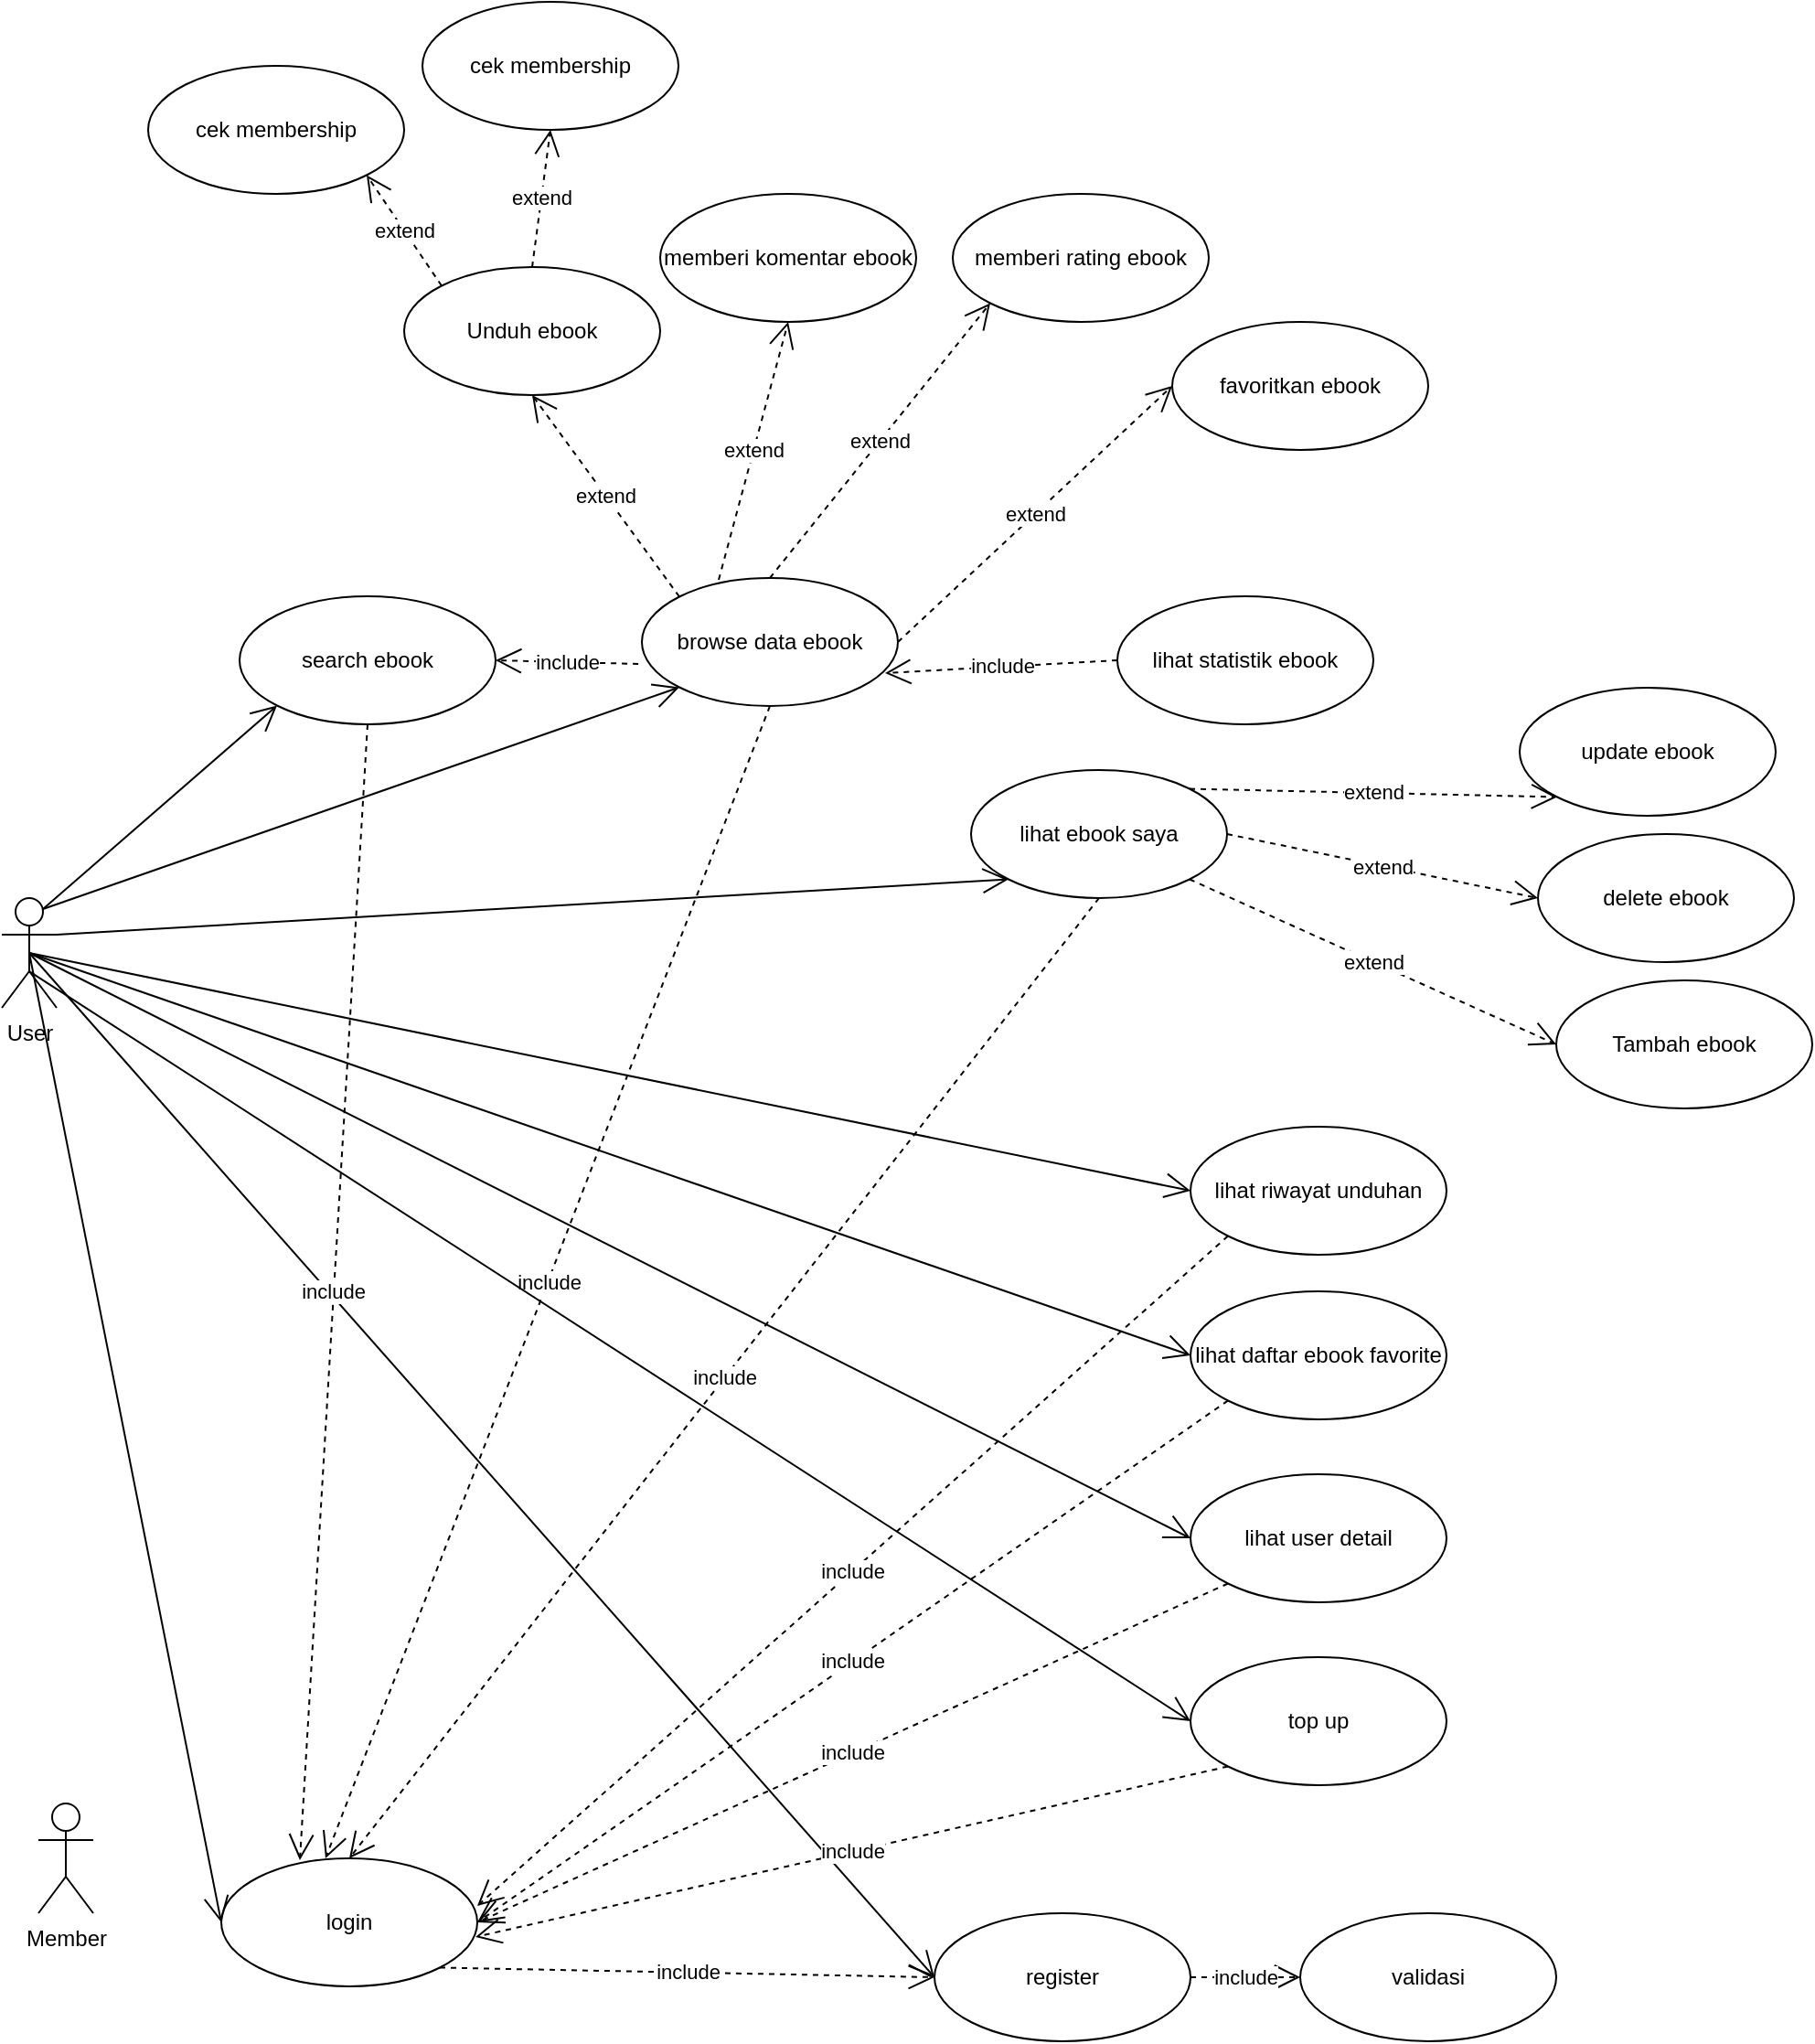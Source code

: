 <mxfile version="24.3.1" type="github">
  <diagram name="Page-1" id="VRgatiDFL3xRCRDLOtnf">
    <mxGraphModel dx="1420" dy="1933" grid="1" gridSize="10" guides="1" tooltips="1" connect="1" arrows="1" fold="1" page="1" pageScale="1" pageWidth="850" pageHeight="1100" math="0" shadow="0">
      <root>
        <mxCell id="0" />
        <mxCell id="1" parent="0" />
        <mxCell id="fy4yYYnd7suLlGbqgRSj-1" value="User" style="shape=umlActor;verticalLabelPosition=bottom;verticalAlign=top;html=1;" parent="1" vertex="1">
          <mxGeometry x="20" y="-95" width="30" height="60" as="geometry" />
        </mxCell>
        <mxCell id="fy4yYYnd7suLlGbqgRSj-2" value="Unduh ebook" style="ellipse;whiteSpace=wrap;html=1;" parent="1" vertex="1">
          <mxGeometry x="240" y="-440" width="140" height="70" as="geometry" />
        </mxCell>
        <mxCell id="fy4yYYnd7suLlGbqgRSj-10" value="Member" style="shape=umlActor;verticalLabelPosition=bottom;verticalAlign=top;html=1;" parent="1" vertex="1">
          <mxGeometry x="40" y="400" width="30" height="60" as="geometry" />
        </mxCell>
        <mxCell id="fy4yYYnd7suLlGbqgRSj-12" value="login" style="ellipse;whiteSpace=wrap;html=1;" parent="1" vertex="1">
          <mxGeometry x="140" y="430" width="140" height="70" as="geometry" />
        </mxCell>
        <mxCell id="fy4yYYnd7suLlGbqgRSj-14" value="register" style="ellipse;whiteSpace=wrap;html=1;" parent="1" vertex="1">
          <mxGeometry x="530" y="460" width="140" height="70" as="geometry" />
        </mxCell>
        <mxCell id="fy4yYYnd7suLlGbqgRSj-15" value="" style="endArrow=open;endFill=1;endSize=12;html=1;rounded=0;exitX=0.5;exitY=0.5;exitDx=0;exitDy=0;exitPerimeter=0;entryX=0;entryY=0.5;entryDx=0;entryDy=0;" parent="1" source="fy4yYYnd7suLlGbqgRSj-1" target="fy4yYYnd7suLlGbqgRSj-12" edge="1">
          <mxGeometry width="160" relative="1" as="geometry">
            <mxPoint x="65" y="260" as="sourcePoint" />
            <mxPoint x="435" y="95" as="targetPoint" />
          </mxGeometry>
        </mxCell>
        <mxCell id="fy4yYYnd7suLlGbqgRSj-16" value="" style="endArrow=open;endFill=1;endSize=12;html=1;rounded=0;exitX=0.5;exitY=0.5;exitDx=0;exitDy=0;exitPerimeter=0;entryX=0;entryY=0.5;entryDx=0;entryDy=0;" parent="1" source="fy4yYYnd7suLlGbqgRSj-1" target="fy4yYYnd7suLlGbqgRSj-14" edge="1">
          <mxGeometry width="160" relative="1" as="geometry">
            <mxPoint x="65" y="260" as="sourcePoint" />
            <mxPoint x="250" y="260" as="targetPoint" />
          </mxGeometry>
        </mxCell>
        <mxCell id="fy4yYYnd7suLlGbqgRSj-20" value="include" style="endArrow=open;endSize=12;dashed=1;html=1;rounded=0;exitX=1;exitY=1;exitDx=0;exitDy=0;entryX=0;entryY=0.5;entryDx=0;entryDy=0;" parent="1" source="fy4yYYnd7suLlGbqgRSj-12" target="fy4yYYnd7suLlGbqgRSj-14" edge="1">
          <mxGeometry width="160" relative="1" as="geometry">
            <mxPoint x="560" y="195" as="sourcePoint" />
            <mxPoint x="570" y="470" as="targetPoint" />
          </mxGeometry>
        </mxCell>
        <mxCell id="fy4yYYnd7suLlGbqgRSj-21" value="validasi" style="ellipse;whiteSpace=wrap;html=1;" parent="1" vertex="1">
          <mxGeometry x="730" y="460" width="140" height="70" as="geometry" />
        </mxCell>
        <mxCell id="fy4yYYnd7suLlGbqgRSj-22" value="include" style="endArrow=open;endSize=12;dashed=1;html=1;rounded=0;exitX=1;exitY=0.5;exitDx=0;exitDy=0;entryX=0;entryY=0.5;entryDx=0;entryDy=0;" parent="1" source="fy4yYYnd7suLlGbqgRSj-14" target="fy4yYYnd7suLlGbqgRSj-21" edge="1">
          <mxGeometry width="160" relative="1" as="geometry">
            <mxPoint x="681" y="250" as="sourcePoint" />
            <mxPoint x="770" y="288" as="targetPoint" />
          </mxGeometry>
        </mxCell>
        <mxCell id="fy4yYYnd7suLlGbqgRSj-23" value="browse data ebook" style="ellipse;whiteSpace=wrap;html=1;" parent="1" vertex="1">
          <mxGeometry x="370" y="-270" width="140" height="70" as="geometry" />
        </mxCell>
        <mxCell id="fy4yYYnd7suLlGbqgRSj-24" value="" style="endArrow=open;endFill=1;endSize=12;html=1;rounded=0;entryX=0;entryY=1;entryDx=0;entryDy=0;exitX=0.75;exitY=0.1;exitDx=0;exitDy=0;exitPerimeter=0;" parent="1" source="fy4yYYnd7suLlGbqgRSj-1" target="fy4yYYnd7suLlGbqgRSj-23" edge="1">
          <mxGeometry width="160" relative="1" as="geometry">
            <mxPoint x="60" y="250" as="sourcePoint" />
            <mxPoint x="260" y="270" as="targetPoint" />
          </mxGeometry>
        </mxCell>
        <mxCell id="fy4yYYnd7suLlGbqgRSj-25" value="include" style="endArrow=open;endSize=12;dashed=1;html=1;rounded=0;exitX=0.5;exitY=1;exitDx=0;exitDy=0;entryX=0.407;entryY=0;entryDx=0;entryDy=0;entryPerimeter=0;" parent="1" source="fy4yYYnd7suLlGbqgRSj-23" target="fy4yYYnd7suLlGbqgRSj-12" edge="1">
          <mxGeometry width="160" relative="1" as="geometry">
            <mxPoint x="322" y="602" as="sourcePoint" />
            <mxPoint x="380" y="300" as="targetPoint" />
          </mxGeometry>
        </mxCell>
        <mxCell id="fy4yYYnd7suLlGbqgRSj-27" value="lihat user detail" style="ellipse;whiteSpace=wrap;html=1;" parent="1" vertex="1">
          <mxGeometry x="670" y="220" width="140" height="70" as="geometry" />
        </mxCell>
        <mxCell id="fy4yYYnd7suLlGbqgRSj-28" value="" style="endArrow=open;endFill=1;endSize=12;html=1;rounded=0;entryX=0;entryY=0.5;entryDx=0;entryDy=0;exitX=0.5;exitY=0.5;exitDx=0;exitDy=0;exitPerimeter=0;" parent="1" source="fy4yYYnd7suLlGbqgRSj-1" target="fy4yYYnd7suLlGbqgRSj-27" edge="1">
          <mxGeometry width="160" relative="1" as="geometry">
            <mxPoint x="50" y="260" as="sourcePoint" />
            <mxPoint x="280" y="350" as="targetPoint" />
          </mxGeometry>
        </mxCell>
        <mxCell id="fy4yYYnd7suLlGbqgRSj-29" value="include" style="endArrow=open;endSize=12;dashed=1;html=1;rounded=0;exitX=0;exitY=1;exitDx=0;exitDy=0;entryX=1;entryY=0.5;entryDx=0;entryDy=0;" parent="1" source="fy4yYYnd7suLlGbqgRSj-27" target="fy4yYYnd7suLlGbqgRSj-12" edge="1">
          <mxGeometry width="160" relative="1" as="geometry">
            <mxPoint x="300" y="535" as="sourcePoint" />
            <mxPoint x="520" y="440" as="targetPoint" />
          </mxGeometry>
        </mxCell>
        <mxCell id="fy4yYYnd7suLlGbqgRSj-30" value="update ebook" style="ellipse;whiteSpace=wrap;html=1;" parent="1" vertex="1">
          <mxGeometry x="850" y="-210" width="140" height="70" as="geometry" />
        </mxCell>
        <mxCell id="fy4yYYnd7suLlGbqgRSj-33" value="delete ebook" style="ellipse;whiteSpace=wrap;html=1;" parent="1" vertex="1">
          <mxGeometry x="860" y="-130" width="140" height="70" as="geometry" />
        </mxCell>
        <mxCell id="fy4yYYnd7suLlGbqgRSj-36" value="lihat statistik ebook" style="ellipse;whiteSpace=wrap;html=1;" parent="1" vertex="1">
          <mxGeometry x="630" y="-260" width="140" height="70" as="geometry" />
        </mxCell>
        <mxCell id="fy4yYYnd7suLlGbqgRSj-39" value="memberi rating ebook" style="ellipse;whiteSpace=wrap;html=1;" parent="1" vertex="1">
          <mxGeometry x="540" y="-480" width="140" height="70" as="geometry" />
        </mxCell>
        <mxCell id="fy4yYYnd7suLlGbqgRSj-42" value="lihat riwayat unduhan" style="ellipse;whiteSpace=wrap;html=1;" parent="1" vertex="1">
          <mxGeometry x="670" y="30" width="140" height="70" as="geometry" />
        </mxCell>
        <mxCell id="fy4yYYnd7suLlGbqgRSj-43" value="" style="endArrow=open;endFill=1;endSize=12;html=1;rounded=0;entryX=0;entryY=0.5;entryDx=0;entryDy=0;exitX=0.5;exitY=0.5;exitDx=0;exitDy=0;exitPerimeter=0;" parent="1" source="fy4yYYnd7suLlGbqgRSj-1" target="fy4yYYnd7suLlGbqgRSj-42" edge="1">
          <mxGeometry width="160" relative="1" as="geometry">
            <mxPoint x="65" y="260" as="sourcePoint" />
            <mxPoint x="390" y="300" as="targetPoint" />
          </mxGeometry>
        </mxCell>
        <mxCell id="fy4yYYnd7suLlGbqgRSj-44" value="include" style="endArrow=open;endSize=12;dashed=1;html=1;rounded=0;exitX=0;exitY=1;exitDx=0;exitDy=0;entryX=1;entryY=0.371;entryDx=0;entryDy=0;entryPerimeter=0;" parent="1" source="fy4yYYnd7suLlGbqgRSj-42" target="fy4yYYnd7suLlGbqgRSj-12" edge="1">
          <mxGeometry width="160" relative="1" as="geometry">
            <mxPoint x="410" y="485" as="sourcePoint" />
            <mxPoint x="269" y="450" as="targetPoint" />
          </mxGeometry>
        </mxCell>
        <mxCell id="fy4yYYnd7suLlGbqgRSj-45" value="memberi komentar ebook" style="ellipse;whiteSpace=wrap;html=1;" parent="1" vertex="1">
          <mxGeometry x="380" y="-480" width="140" height="70" as="geometry" />
        </mxCell>
        <mxCell id="fy4yYYnd7suLlGbqgRSj-48" value="favoritkan ebook" style="ellipse;whiteSpace=wrap;html=1;" parent="1" vertex="1">
          <mxGeometry x="660" y="-410" width="140" height="70" as="geometry" />
        </mxCell>
        <mxCell id="fy4yYYnd7suLlGbqgRSj-51" value="lihat daftar ebook favorite" style="ellipse;whiteSpace=wrap;html=1;" parent="1" vertex="1">
          <mxGeometry x="670" y="120" width="140" height="70" as="geometry" />
        </mxCell>
        <mxCell id="fy4yYYnd7suLlGbqgRSj-52" value="" style="endArrow=open;endFill=1;endSize=12;html=1;rounded=0;entryX=0;entryY=0.5;entryDx=0;entryDy=0;exitX=0.5;exitY=0.5;exitDx=0;exitDy=0;exitPerimeter=0;" parent="1" source="fy4yYYnd7suLlGbqgRSj-1" target="fy4yYYnd7suLlGbqgRSj-51" edge="1">
          <mxGeometry width="160" relative="1" as="geometry">
            <mxPoint x="70" y="300" as="sourcePoint" />
            <mxPoint x="477.99" y="448" as="targetPoint" />
          </mxGeometry>
        </mxCell>
        <mxCell id="fy4yYYnd7suLlGbqgRSj-53" value="include" style="endArrow=open;endSize=12;dashed=1;html=1;rounded=0;exitX=0;exitY=1;exitDx=0;exitDy=0;entryX=1;entryY=0.5;entryDx=0;entryDy=0;" parent="1" source="fy4yYYnd7suLlGbqgRSj-51" target="fy4yYYnd7suLlGbqgRSj-12" edge="1">
          <mxGeometry width="160" relative="1" as="geometry">
            <mxPoint x="497.99" y="633" as="sourcePoint" />
            <mxPoint x="295" y="515" as="targetPoint" />
          </mxGeometry>
        </mxCell>
        <mxCell id="fy4yYYnd7suLlGbqgRSj-54" value="top up" style="ellipse;whiteSpace=wrap;html=1;" parent="1" vertex="1">
          <mxGeometry x="670" y="320" width="140" height="70" as="geometry" />
        </mxCell>
        <mxCell id="fy4yYYnd7suLlGbqgRSj-55" value="" style="endArrow=open;endFill=1;endSize=12;html=1;rounded=0;entryX=0;entryY=0.5;entryDx=0;entryDy=0;exitX=0.5;exitY=0.667;exitDx=0;exitDy=0;exitPerimeter=0;" parent="1" source="fy4yYYnd7suLlGbqgRSj-1" target="fy4yYYnd7suLlGbqgRSj-54" edge="1">
          <mxGeometry width="160" relative="1" as="geometry">
            <mxPoint x="60.5" y="340" as="sourcePoint" />
            <mxPoint x="289.5" y="433.02" as="targetPoint" />
          </mxGeometry>
        </mxCell>
        <mxCell id="fy4yYYnd7suLlGbqgRSj-56" value="include" style="endArrow=open;endSize=12;dashed=1;html=1;rounded=0;exitX=0;exitY=1;exitDx=0;exitDy=0;entryX=0.993;entryY=0.614;entryDx=0;entryDy=0;entryPerimeter=0;" parent="1" source="fy4yYYnd7suLlGbqgRSj-54" target="fy4yYYnd7suLlGbqgRSj-12" edge="1">
          <mxGeometry width="160" relative="1" as="geometry">
            <mxPoint x="309.5" y="618.02" as="sourcePoint" />
            <mxPoint x="279.5" y="553" as="targetPoint" />
          </mxGeometry>
        </mxCell>
        <mxCell id="2w0yXS0xSLG05e0HwYpn-1" value="search ebook" style="ellipse;whiteSpace=wrap;html=1;" vertex="1" parent="1">
          <mxGeometry x="150" y="-260" width="140" height="70" as="geometry" />
        </mxCell>
        <mxCell id="2w0yXS0xSLG05e0HwYpn-2" value="" style="endArrow=open;endFill=1;endSize=12;html=1;rounded=0;exitX=0.75;exitY=0.1;exitDx=0;exitDy=0;exitPerimeter=0;entryX=0;entryY=1;entryDx=0;entryDy=0;" edge="1" parent="1" target="2w0yXS0xSLG05e0HwYpn-1" source="fy4yYYnd7suLlGbqgRSj-1">
          <mxGeometry width="160" relative="1" as="geometry">
            <mxPoint x="65" y="230" as="sourcePoint" />
            <mxPoint x="305" y="335" as="targetPoint" />
          </mxGeometry>
        </mxCell>
        <mxCell id="2w0yXS0xSLG05e0HwYpn-3" value="include" style="endArrow=open;endSize=12;dashed=1;html=1;rounded=0;exitX=0.5;exitY=1;exitDx=0;exitDy=0;entryX=0.307;entryY=0.014;entryDx=0;entryDy=0;entryPerimeter=0;" edge="1" parent="1" source="2w0yXS0xSLG05e0HwYpn-1" target="fy4yYYnd7suLlGbqgRSj-12">
          <mxGeometry width="160" relative="1" as="geometry">
            <mxPoint x="466" y="130" as="sourcePoint" />
            <mxPoint x="189" y="444" as="targetPoint" />
          </mxGeometry>
        </mxCell>
        <mxCell id="2w0yXS0xSLG05e0HwYpn-6" value="extend" style="endArrow=open;endSize=12;dashed=1;html=1;rounded=0;exitX=0;exitY=0;exitDx=0;exitDy=0;entryX=0.5;entryY=1;entryDx=0;entryDy=0;" edge="1" parent="1" source="fy4yYYnd7suLlGbqgRSj-23" target="fy4yYYnd7suLlGbqgRSj-2">
          <mxGeometry width="160" relative="1" as="geometry">
            <mxPoint x="80" y="-250" as="sourcePoint" />
            <mxPoint x="191" y="-370" as="targetPoint" />
          </mxGeometry>
        </mxCell>
        <mxCell id="2w0yXS0xSLG05e0HwYpn-7" value="extend" style="endArrow=open;endSize=12;dashed=1;html=1;rounded=0;exitX=0.3;exitY=0.014;exitDx=0;exitDy=0;entryX=0.5;entryY=1;entryDx=0;entryDy=0;exitPerimeter=0;" edge="1" parent="1" source="fy4yYYnd7suLlGbqgRSj-23" target="fy4yYYnd7suLlGbqgRSj-45">
          <mxGeometry width="160" relative="1" as="geometry">
            <mxPoint x="230" y="-250" as="sourcePoint" />
            <mxPoint x="240" y="-360" as="targetPoint" />
          </mxGeometry>
        </mxCell>
        <mxCell id="2w0yXS0xSLG05e0HwYpn-8" value="extend" style="endArrow=open;endSize=12;dashed=1;html=1;rounded=0;entryX=0;entryY=1;entryDx=0;entryDy=0;exitX=0.5;exitY=0;exitDx=0;exitDy=0;" edge="1" parent="1" source="fy4yYYnd7suLlGbqgRSj-23" target="fy4yYYnd7suLlGbqgRSj-39">
          <mxGeometry width="160" relative="1" as="geometry">
            <mxPoint x="390" y="-260" as="sourcePoint" />
            <mxPoint x="390" y="-360" as="targetPoint" />
          </mxGeometry>
        </mxCell>
        <mxCell id="2w0yXS0xSLG05e0HwYpn-9" value="extend" style="endArrow=open;endSize=12;dashed=1;html=1;rounded=0;entryX=0;entryY=1;entryDx=0;entryDy=0;exitX=1;exitY=0;exitDx=0;exitDy=0;" edge="1" parent="1" source="2w0yXS0xSLG05e0HwYpn-18" target="fy4yYYnd7suLlGbqgRSj-30">
          <mxGeometry width="160" relative="1" as="geometry">
            <mxPoint x="420" y="-250" as="sourcePoint" />
            <mxPoint x="491" y="-370" as="targetPoint" />
          </mxGeometry>
        </mxCell>
        <mxCell id="2w0yXS0xSLG05e0HwYpn-10" value="extend" style="endArrow=open;endSize=12;dashed=1;html=1;rounded=0;entryX=0;entryY=0.5;entryDx=0;entryDy=0;exitX=1;exitY=0.5;exitDx=0;exitDy=0;" edge="1" parent="1" source="2w0yXS0xSLG05e0HwYpn-18" target="fy4yYYnd7suLlGbqgRSj-33">
          <mxGeometry width="160" relative="1" as="geometry">
            <mxPoint x="419" y="-244" as="sourcePoint" />
            <mxPoint x="641" y="-360" as="targetPoint" />
          </mxGeometry>
        </mxCell>
        <mxCell id="2w0yXS0xSLG05e0HwYpn-11" value="include" style="endArrow=open;endSize=12;dashed=1;html=1;rounded=0;exitX=-0.014;exitY=0.671;exitDx=0;exitDy=0;entryX=1;entryY=0.5;entryDx=0;entryDy=0;exitPerimeter=0;" edge="1" parent="1" source="fy4yYYnd7suLlGbqgRSj-23" target="2w0yXS0xSLG05e0HwYpn-1">
          <mxGeometry width="160" relative="1" as="geometry">
            <mxPoint x="440" y="-225" as="sourcePoint" />
            <mxPoint x="350" y="-410" as="targetPoint" />
          </mxGeometry>
        </mxCell>
        <mxCell id="2w0yXS0xSLG05e0HwYpn-12" value="include" style="endArrow=open;endSize=12;dashed=1;html=1;rounded=0;exitX=0;exitY=0.5;exitDx=0;exitDy=0;entryX=0.95;entryY=0.743;entryDx=0;entryDy=0;entryPerimeter=0;" edge="1" parent="1" source="fy4yYYnd7suLlGbqgRSj-36" target="fy4yYYnd7suLlGbqgRSj-23">
          <mxGeometry width="160" relative="1" as="geometry">
            <mxPoint x="580" y="-225" as="sourcePoint" />
            <mxPoint x="580" y="-180" as="targetPoint" />
          </mxGeometry>
        </mxCell>
        <mxCell id="2w0yXS0xSLG05e0HwYpn-13" value="extend" style="endArrow=open;endSize=12;dashed=1;html=1;rounded=0;entryX=0;entryY=0.5;entryDx=0;entryDy=0;exitX=1;exitY=0.5;exitDx=0;exitDy=0;" edge="1" parent="1" source="fy4yYYnd7suLlGbqgRSj-23" target="fy4yYYnd7suLlGbqgRSj-48">
          <mxGeometry width="160" relative="1" as="geometry">
            <mxPoint x="581" y="-217" as="sourcePoint" />
            <mxPoint x="860" y="-251" as="targetPoint" />
            <Array as="points" />
          </mxGeometry>
        </mxCell>
        <mxCell id="2w0yXS0xSLG05e0HwYpn-14" value="cek membership" style="ellipse;whiteSpace=wrap;html=1;" vertex="1" parent="1">
          <mxGeometry x="100" y="-550" width="140" height="70" as="geometry" />
        </mxCell>
        <mxCell id="2w0yXS0xSLG05e0HwYpn-15" value="extend" style="endArrow=open;endSize=12;dashed=1;html=1;rounded=0;exitX=0;exitY=0;exitDx=0;exitDy=0;entryX=1;entryY=1;entryDx=0;entryDy=0;" edge="1" parent="1" source="fy4yYYnd7suLlGbqgRSj-2" target="2w0yXS0xSLG05e0HwYpn-14">
          <mxGeometry width="160" relative="1" as="geometry">
            <mxPoint x="461" y="-250" as="sourcePoint" />
            <mxPoint x="330" y="-360" as="targetPoint" />
          </mxGeometry>
        </mxCell>
        <mxCell id="2w0yXS0xSLG05e0HwYpn-16" value="cek membership" style="ellipse;whiteSpace=wrap;html=1;" vertex="1" parent="1">
          <mxGeometry x="250" y="-585" width="140" height="70" as="geometry" />
        </mxCell>
        <mxCell id="2w0yXS0xSLG05e0HwYpn-17" value="extend" style="endArrow=open;endSize=12;dashed=1;html=1;rounded=0;exitX=0.5;exitY=0;exitDx=0;exitDy=0;entryX=0.5;entryY=1;entryDx=0;entryDy=0;" edge="1" parent="1" source="fy4yYYnd7suLlGbqgRSj-2" target="2w0yXS0xSLG05e0HwYpn-16">
          <mxGeometry width="160" relative="1" as="geometry">
            <mxPoint x="271" y="-430" as="sourcePoint" />
            <mxPoint x="229" y="-460" as="targetPoint" />
          </mxGeometry>
        </mxCell>
        <mxCell id="2w0yXS0xSLG05e0HwYpn-18" value="lihat ebook saya" style="ellipse;whiteSpace=wrap;html=1;" vertex="1" parent="1">
          <mxGeometry x="550" y="-165" width="140" height="70" as="geometry" />
        </mxCell>
        <mxCell id="2w0yXS0xSLG05e0HwYpn-19" value="" style="endArrow=open;endFill=1;endSize=12;html=1;rounded=0;entryX=0;entryY=1;entryDx=0;entryDy=0;exitX=1;exitY=0.333;exitDx=0;exitDy=0;exitPerimeter=0;" edge="1" parent="1" target="2w0yXS0xSLG05e0HwYpn-18" source="fy4yYYnd7suLlGbqgRSj-1">
          <mxGeometry width="160" relative="1" as="geometry">
            <mxPoint x="120" y="-19" as="sourcePoint" />
            <mxPoint x="337" y="340" as="targetPoint" />
          </mxGeometry>
        </mxCell>
        <mxCell id="2w0yXS0xSLG05e0HwYpn-20" value="include" style="endArrow=open;endSize=12;dashed=1;html=1;rounded=0;exitX=0.5;exitY=1;exitDx=0;exitDy=0;entryX=0.5;entryY=0;entryDx=0;entryDy=0;" edge="1" parent="1" source="2w0yXS0xSLG05e0HwYpn-18" target="fy4yYYnd7suLlGbqgRSj-12">
          <mxGeometry width="160" relative="1" as="geometry">
            <mxPoint x="399" y="672" as="sourcePoint" />
            <mxPoint x="274" y="500" as="targetPoint" />
          </mxGeometry>
        </mxCell>
        <mxCell id="2w0yXS0xSLG05e0HwYpn-21" value="Tambah ebook" style="ellipse;whiteSpace=wrap;html=1;" vertex="1" parent="1">
          <mxGeometry x="870" y="-50" width="140" height="70" as="geometry" />
        </mxCell>
        <mxCell id="2w0yXS0xSLG05e0HwYpn-22" value="extend" style="endArrow=open;endSize=12;dashed=1;html=1;rounded=0;entryX=0;entryY=0.5;entryDx=0;entryDy=0;exitX=1;exitY=1;exitDx=0;exitDy=0;" edge="1" parent="1" target="2w0yXS0xSLG05e0HwYpn-21" source="2w0yXS0xSLG05e0HwYpn-18">
          <mxGeometry width="160" relative="1" as="geometry">
            <mxPoint x="700" y="10" as="sourcePoint" />
            <mxPoint x="651" y="-275" as="targetPoint" />
          </mxGeometry>
        </mxCell>
      </root>
    </mxGraphModel>
  </diagram>
</mxfile>
